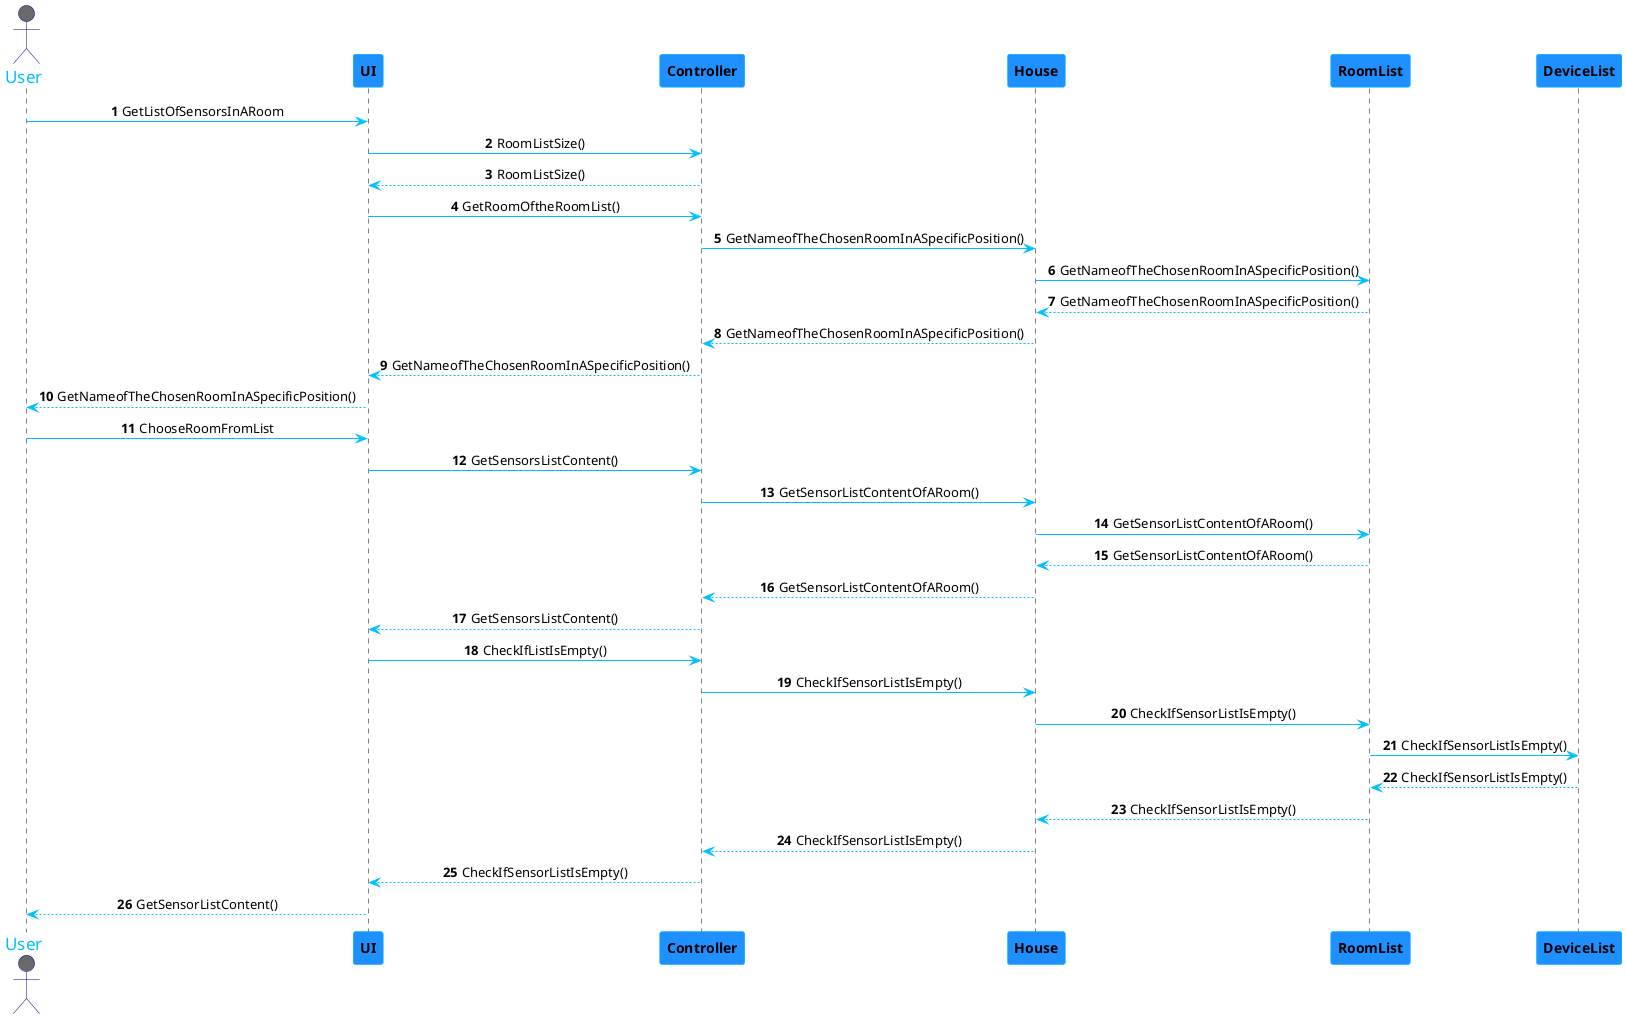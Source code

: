 @startuml
skinparam sequenceMessageAlign center
skinparam sequence {
	ArrowColor DeepSkyBlue
	ActorBorderColor DarkBlue
	LifeLineBorderColor black
	LifeLineBackgroundColor #A9DCDF

	ParticipantBorderColor DeepSkyBlue
	ParticipantBackgroundColor DodgerBlue
	ParticipantFontStyle Bold

	ActorBackgroundColor DimGrey
	ActorFontColor DeepSkyBlue
	ActorFontSize 17
	ActorFontName Aapex
}

autonumber
actor User
User -> UI: GetListOfSensorsInARoom
UI -> Controller: RoomListSize()
UI <-- Controller: RoomListSize()
UI -> Controller: GetRoomOftheRoomList()
Controller -> House: GetNameofTheChosenRoomInASpecificPosition()
House -> RoomList: GetNameofTheChosenRoomInASpecificPosition()
House <-- RoomList: GetNameofTheChosenRoomInASpecificPosition()
Controller <-- House: GetNameofTheChosenRoomInASpecificPosition()
UI <-- Controller: GetNameofTheChosenRoomInASpecificPosition()
User <-- UI: GetNameofTheChosenRoomInASpecificPosition()

User -> UI: ChooseRoomFromList
UI -> Controller: GetSensorsListContent()
Controller -> House: GetSensorListContentOfARoom()
House -> RoomList: GetSensorListContentOfARoom()
House <-- RoomList: GetSensorListContentOfARoom()
Controller <-- House: GetSensorListContentOfARoom()
UI <-- Controller: GetSensorsListContent()

UI -> Controller: CheckIfListIsEmpty()
Controller -> House: CheckIfSensorListIsEmpty()
House -> RoomList: CheckIfSensorListIsEmpty()
RoomList -> DeviceList: CheckIfSensorListIsEmpty()
RoomList <-- DeviceList: CheckIfSensorListIsEmpty()
House <-- RoomList: CheckIfSensorListIsEmpty()
Controller <-- House: CheckIfSensorListIsEmpty()
UI <-- Controller: CheckIfSensorListIsEmpty()
User <-- UI: GetSensorListContent()
@enduml
